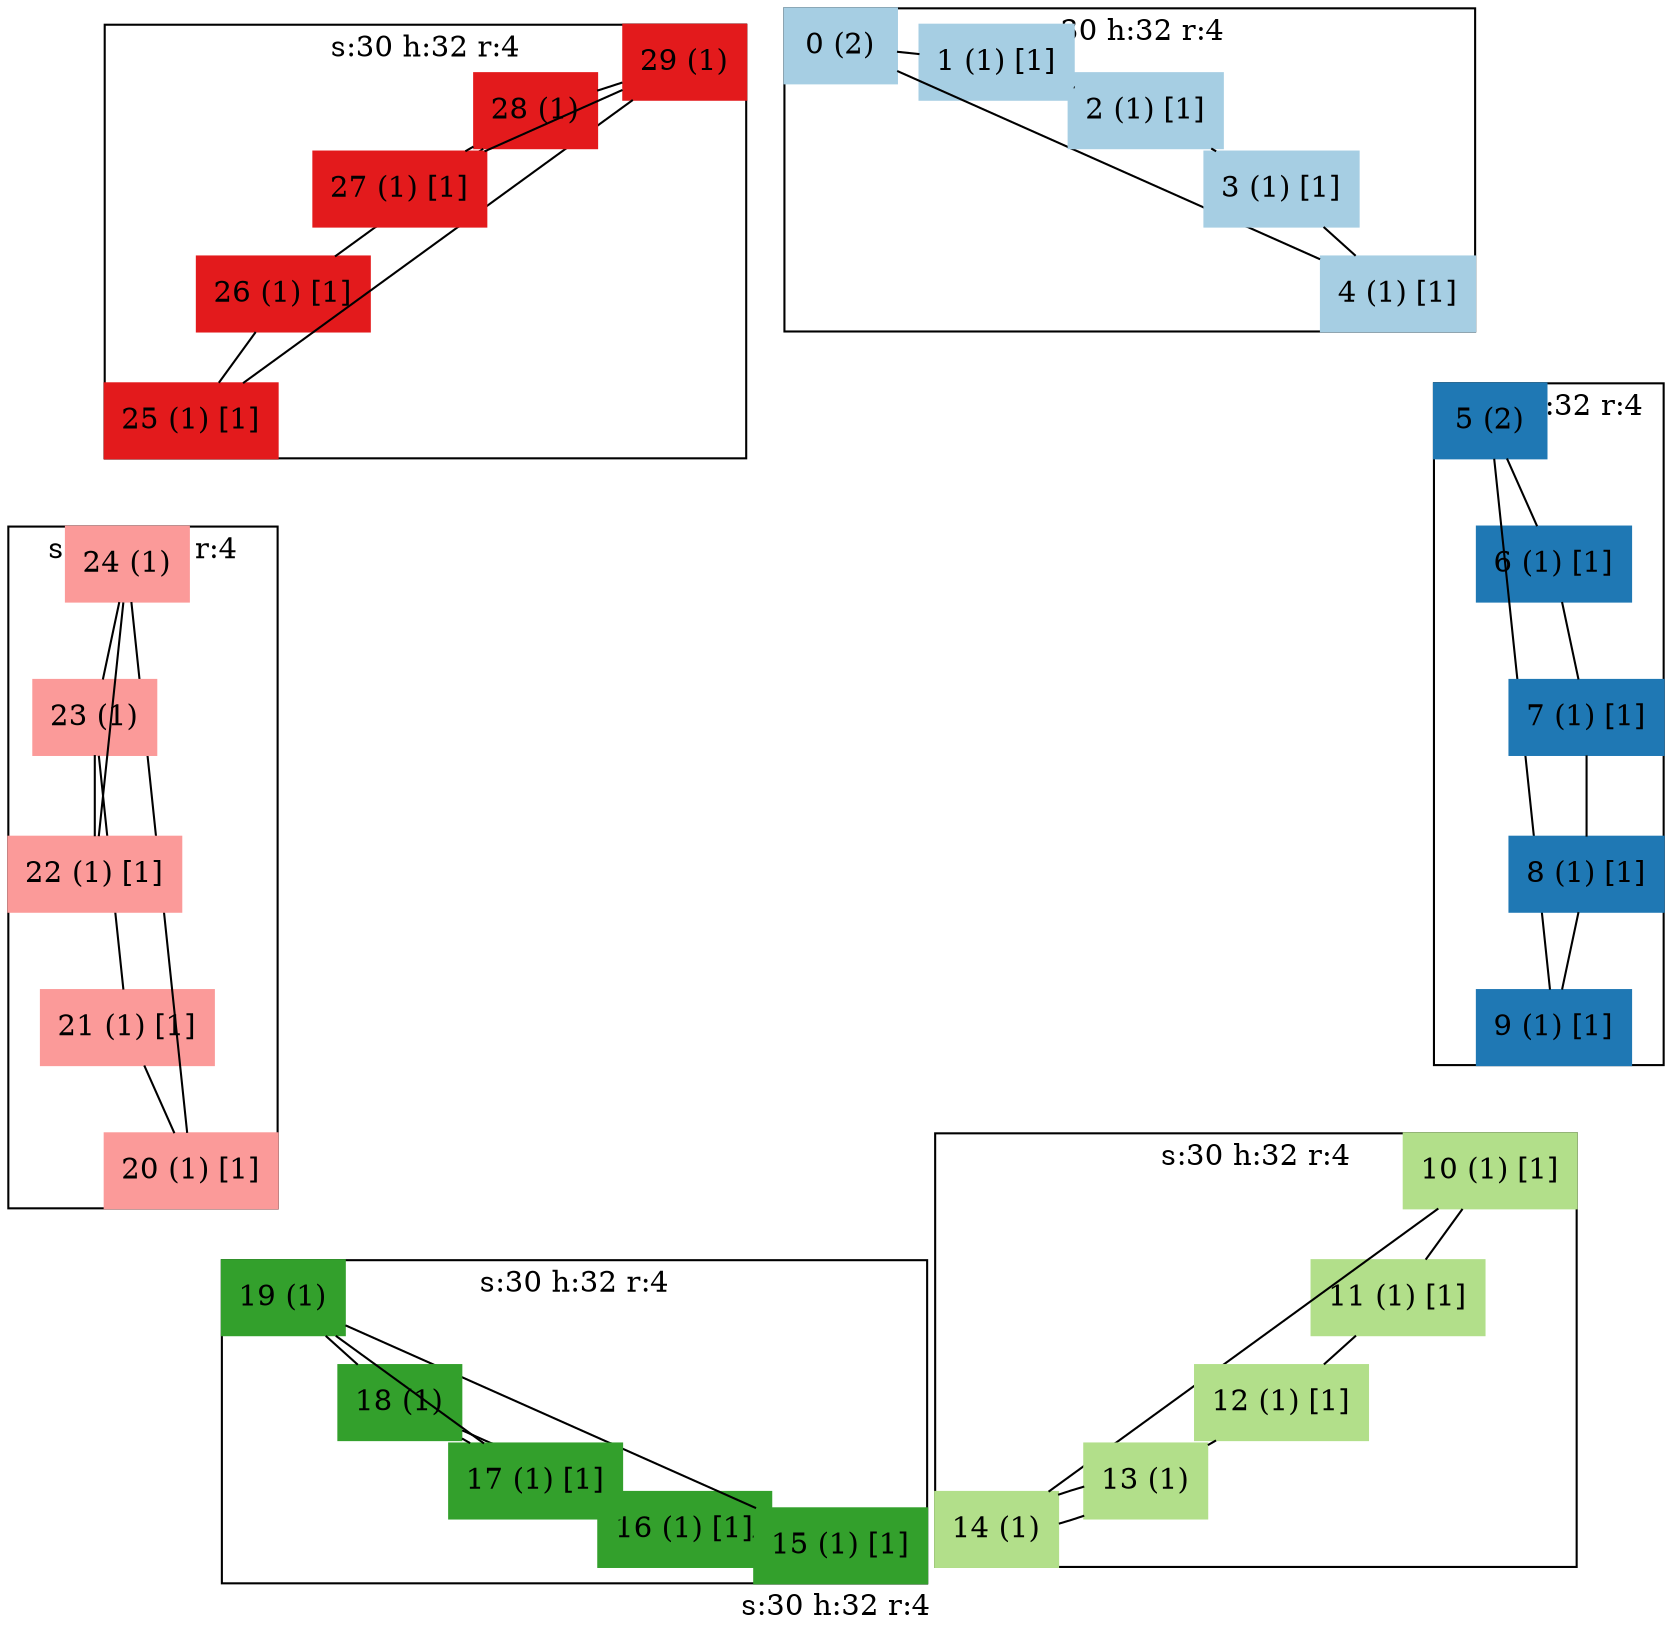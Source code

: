 graph test2 {
	graph [
		charset="utf-8",
		layout=neato,
		label="s:30 h:32 r:4"	];
	node [
		shape=box;
		style="solid, filled"
		colorscheme = paired12	];

	subgraph cluster_sub0 {
	node[ color=1 ]
	node[
		color=1
		fontsize=14
	]
	0[
		pos="5.00000, 10.00000!", 
		label="0 (2)"
	]
	1[
		pos="6.03956, 9.89074!", 
		label="1 (1) [1]"
	]
	2[
		pos="7.03368, 9.56773!", 
		label="2 (1) [1]"
	]
	3[
		pos="7.93893, 9.04508!", 
		label="3 (1) [1]"
	]
	4[
		pos="8.71572, 8.34565!", 
		label="4 (1) [1]"
	]
	}
	subgraph cluster_sub1 {
	node[ color=2 ]
	node[
		color=2
		fontsize=14
	]
	5[
		pos="9.33013, 7.50000!", 
		label="5 (2)"
	]
	6[
		pos="9.75528, 6.54508!", 
		label="6 (1) [1]"
	]
	7[
		pos="9.97261, 5.52264!", 
		label="7 (1) [1]"
	]
	8[
		pos="9.97261, 4.47736!", 
		label="8 (1) [1]"
	]
	9[
		pos="9.75528, 3.45492!", 
		label="9 (1) [1]"
	]
	}
	subgraph cluster_sub2 {
	node[ color=3 ]
	node[
		color=3
		fontsize=14
	]
	10[
		pos="9.33013, 2.50000!", 
		label="10 (1) [1]"
	]
	11[
		pos="8.71572, 1.65435!", 
		label="11 (1) [1]"
	]
	12[
		pos="7.93893, 0.95492!", 
		label="12 (1) [1]"
	]
	13[
		pos="7.03368, 0.43227!", 
		label="13 (1)"
	]
	14[
		pos="6.03956, 0.10926!", 
		label="14 (1)"
	]
	}
	subgraph cluster_sub3 {
	node[ color=4 ]
	node[
		color=4
		fontsize=14
	]
	15[
		pos="5.00000, 0.00000!", 
		label="15 (1) [1]"
	]
	16[
		pos="3.96044, 0.10926!", 
		label="16 (1) [1]"
	]
	17[
		pos="2.96632, 0.43227!", 
		label="17 (1) [1]"
	]
	18[
		pos="2.06107, 0.95492!", 
		label="18 (1)"
	]
	19[
		pos="1.28428, 1.65435!", 
		label="19 (1)"
	]
	}
	subgraph cluster_sub4 {
	node[ color=5 ]
	node[
		color=5
		fontsize=14
	]
	20[
		pos="0.66987, 2.50000!", 
		label="20 (1) [1]"
	]
	21[
		pos="0.24472, 3.45492!", 
		label="21 (1) [1]"
	]
	22[
		pos="0.02739, 4.47736!", 
		label="22 (1) [1]"
	]
	23[
		pos="0.02739, 5.52264!", 
		label="23 (1)"
	]
	24[
		pos="0.24472, 6.54508!", 
		label="24 (1)"
	]
	}
	subgraph cluster_sub5 {
	node[ color=6 ]
	node[
		color=6
		fontsize=14
	]
	25[
		pos="0.66987, 7.50000!", 
		label="25 (1) [1]"
	]
	26[
		pos="1.28428, 8.34565!", 
		label="26 (1) [1]"
	]
	27[
		pos="2.06107, 9.04508!", 
		label="27 (1) [1]"
	]
	28[
		pos="2.96632, 9.56773!", 
		label="28 (1)"
	]
	29[
		pos="3.96044, 9.89074!", 
		label="29 (1)"
	]
	}

	0--4
	0--1
	1--2
	2--3
	3--4
	5--9
	5--6
	6--7
	7--8
	8--9
	10--14
	10--11
	11--12
	12--13
	13--14
	13--14
	15--19
	15--16
	16--18
	17--19
	17--18
	18--19
	20--24
	20--21
	21--23
	22--24
	22--23
	23--24
	25--26
	25--29
	26--28
	27--28
	27--29
	28--29
}
